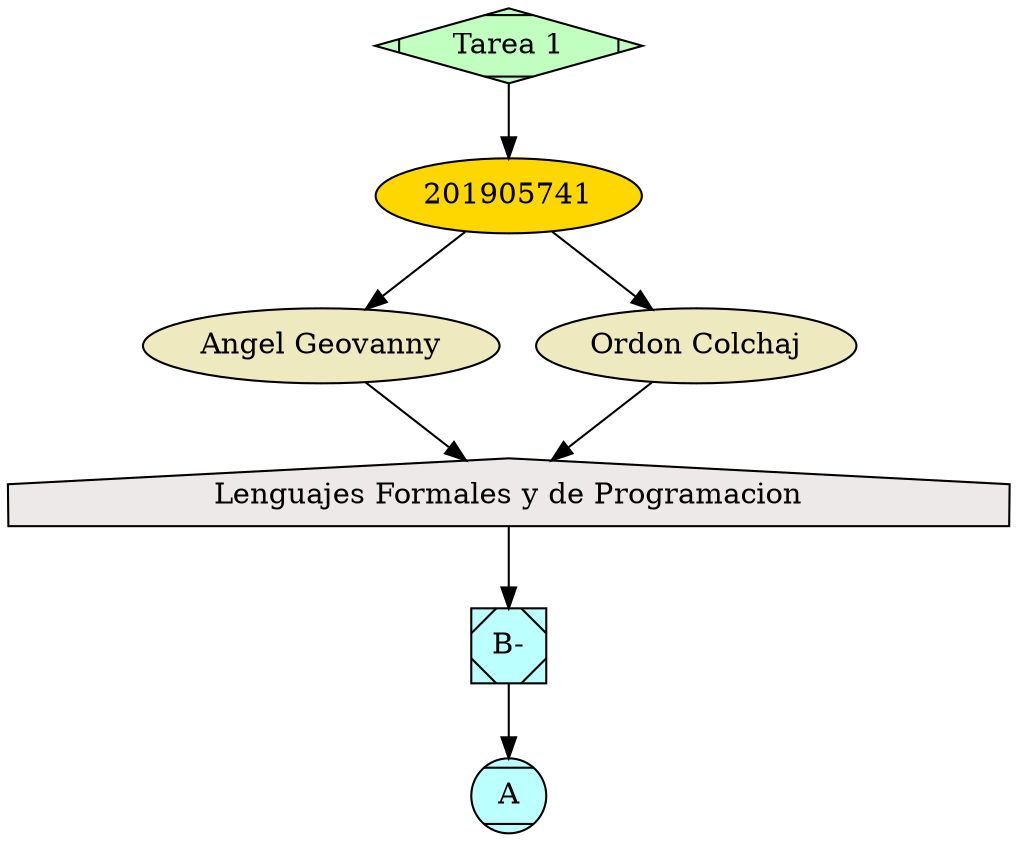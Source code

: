 digraph G{
A[label="Tarea 1", shape=Mdiamond, style=filled, fillcolor = darkseagreen1]
B[label="201905741", shape=ellipse, style=filled, fillcolor = gold]
C[label="Angel Geovanny", shape=ellipse, style=filled, fillcolor = lemonchiffon2]
D[label="Ordon Colchaj", shape=ellipse, style=filled, fillcolor = lemonchiffon2]
F[label="Lenguajes Formales y de Programacion", shape=house, style=filled, fillcolor = snow2]
G[label="B-", shape=Msquare, style=filled, fillcolor = paleturquoise1]
H[label="A", shape=Mcircle, style=filled, fillcolor = paleturquoise1]
A->B
B->C
B->D
C->F
D->F
F->G
G->H
}